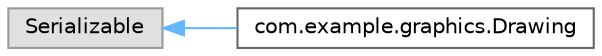 digraph "Graphical Class Hierarchy"
{
 // LATEX_PDF_SIZE
  bgcolor="transparent";
  edge [fontname=Helvetica,fontsize=10,labelfontname=Helvetica,labelfontsize=10];
  node [fontname=Helvetica,fontsize=10,shape=box,height=0.2,width=0.4];
  rankdir="LR";
  Node0 [id="Node000000",label="Serializable",height=0.2,width=0.4,color="grey60", fillcolor="#E0E0E0", style="filled",tooltip=" "];
  Node0 -> Node1 [id="edge23_Node000000_Node000001",dir="back",color="steelblue1",style="solid",tooltip=" "];
  Node1 [id="Node000001",label="com.example.graphics.Drawing",height=0.2,width=0.4,color="grey40", fillcolor="white", style="filled",URL="$classcom_1_1example_1_1graphics_1_1Drawing.html",tooltip=" "];
}
